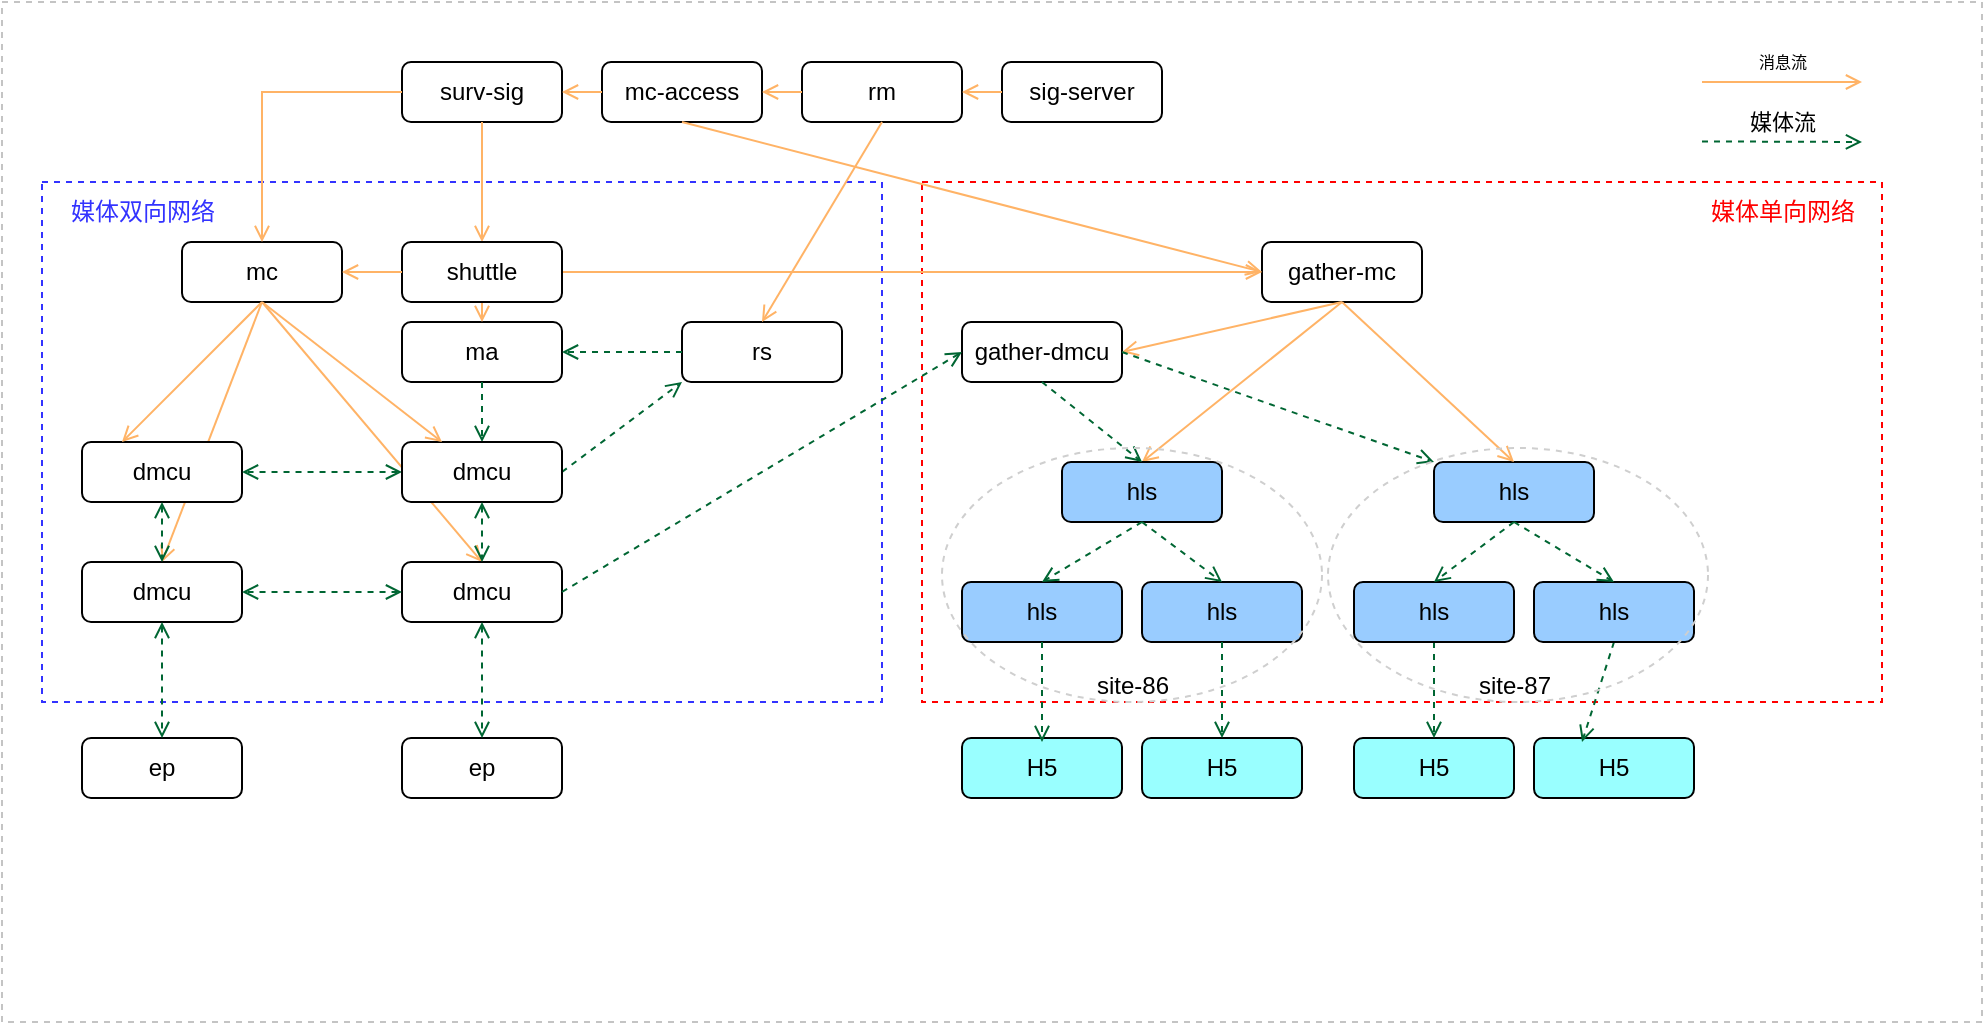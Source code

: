 <mxfile version="20.0.3" type="github" pages="2">
  <diagram id="CH8DpX-lFAURxRskI41Q" name="内网直播">
    <mxGraphModel dx="712" dy="339" grid="1" gridSize="10" guides="1" tooltips="1" connect="1" arrows="1" fold="1" page="1" pageScale="1" pageWidth="827" pageHeight="1169" math="0" shadow="0">
      <root>
        <mxCell id="0" />
        <mxCell id="1" parent="0" />
        <mxCell id="xdmrDdHuAQ9QDbXB6d65-68" value="" style="rounded=0;whiteSpace=wrap;html=1;dashed=1;fontSize=11;strokeColor=#C4C4C4;" parent="1" vertex="1">
          <mxGeometry x="180" y="620" width="990" height="510" as="geometry" />
        </mxCell>
        <mxCell id="Kd89IbtlPx_BLbznbSWo-29" value="" style="rounded=0;whiteSpace=wrap;html=1;dashed=1;shadow=0;strokeWidth=1;perimeterSpacing=0;strokeColor=#FF0000;" parent="1" vertex="1">
          <mxGeometry x="640" y="710" width="480" height="260" as="geometry" />
        </mxCell>
        <mxCell id="Kd89IbtlPx_BLbznbSWo-9" value="" style="rounded=0;whiteSpace=wrap;html=1;dashed=1;shadow=0;strokeWidth=1;perimeterSpacing=0;fontColor=#3333FF;strokeColor=#3333ff;" parent="1" vertex="1">
          <mxGeometry x="200" y="710" width="420" height="260" as="geometry" />
        </mxCell>
        <mxCell id="xdmrDdHuAQ9QDbXB6d65-25" value="" style="endArrow=none;html=1;rounded=0;strokeColor=#FFB366;startArrow=open;startFill=0;endFill=0;entryX=0.5;entryY=1;entryDx=0;entryDy=0;exitX=0.5;exitY=0;exitDx=0;exitDy=0;" parent="1" source="xdmrDdHuAQ9QDbXB6d65-22" target="xdmrDdHuAQ9QDbXB6d65-4" edge="1">
          <mxGeometry width="50" height="50" relative="1" as="geometry">
            <mxPoint x="340" y="770" as="sourcePoint" />
            <mxPoint x="380" y="690" as="targetPoint" />
          </mxGeometry>
        </mxCell>
        <mxCell id="xdmrDdHuAQ9QDbXB6d65-27" value="" style="endArrow=none;html=1;rounded=0;strokeColor=#FFB366;startArrow=open;startFill=0;endFill=0;entryX=0.5;entryY=1;entryDx=0;entryDy=0;exitX=0.5;exitY=0;exitDx=0;exitDy=0;" parent="1" source="xdmrDdHuAQ9QDbXB6d65-23" target="xdmrDdHuAQ9QDbXB6d65-4" edge="1">
          <mxGeometry width="50" height="50" relative="1" as="geometry">
            <mxPoint x="380" y="900" as="sourcePoint" />
            <mxPoint x="320" y="850" as="targetPoint" />
          </mxGeometry>
        </mxCell>
        <mxCell id="1ZzLorKd17TTzzQaAokJ-24" value="" style="endArrow=none;html=1;rounded=0;strokeColor=#FFB366;startArrow=open;startFill=0;endFill=0;entryX=0.5;entryY=1;entryDx=0;entryDy=0;exitX=0.5;exitY=0;exitDx=0;exitDy=0;" parent="1" source="1ZzLorKd17TTzzQaAokJ-2" target="Kd89IbtlPx_BLbznbSWo-30" edge="1">
          <mxGeometry width="50" height="50" relative="1" as="geometry">
            <mxPoint x="750" y="880" as="sourcePoint" />
            <mxPoint x="760" y="800" as="targetPoint" />
          </mxGeometry>
        </mxCell>
        <mxCell id="Kd89IbtlPx_BLbznbSWo-30" value="gather-mc" style="rounded=1;whiteSpace=wrap;html=1;" parent="1" vertex="1">
          <mxGeometry x="810" y="740" width="80" height="30" as="geometry" />
        </mxCell>
        <mxCell id="Kd89IbtlPx_BLbznbSWo-31" value="gather-dmcu" style="rounded=1;whiteSpace=wrap;html=1;" parent="1" vertex="1">
          <mxGeometry x="660" y="780" width="80" height="30" as="geometry" />
        </mxCell>
        <mxCell id="Kd89IbtlPx_BLbznbSWo-67" value="媒体单向网络" style="text;html=1;resizable=0;autosize=1;align=center;verticalAlign=middle;points=[];fillColor=none;strokeColor=none;rounded=0;shadow=0;dashed=1;fontColor=#ff0000;" parent="1" vertex="1">
          <mxGeometry x="1020" y="710" width="100" height="30" as="geometry" />
        </mxCell>
        <mxCell id="Kd89IbtlPx_BLbznbSWo-68" value="媒体流" style="endArrow=open;startArrow=none;html=1;exitX=1;exitY=0.5;exitDx=0;exitDy=0;rounded=0;endFill=0;startFill=0;dashed=1;strokeColor=#006633;" parent="1" edge="1">
          <mxGeometry x="-0.001" y="10" width="50" height="50" relative="1" as="geometry">
            <mxPoint x="1030" y="689.71" as="sourcePoint" />
            <mxPoint x="1110" y="690" as="targetPoint" />
            <mxPoint as="offset" />
          </mxGeometry>
        </mxCell>
        <mxCell id="Kd89IbtlPx_BLbznbSWo-69" value="消息流" style="endArrow=open;html=1;rounded=0;strokeColor=#FFB366;startArrow=none;startFill=0;exitX=1;exitY=0.5;exitDx=0;exitDy=0;endFill=0;fontSize=8;" parent="1" edge="1">
          <mxGeometry y="10" width="50" height="50" relative="1" as="geometry">
            <mxPoint x="1030" y="660" as="sourcePoint" />
            <mxPoint x="1110" y="660" as="targetPoint" />
            <mxPoint as="offset" />
          </mxGeometry>
        </mxCell>
        <mxCell id="1ZzLorKd17TTzzQaAokJ-2" value="hls" style="rounded=1;whiteSpace=wrap;html=1;fillColor=#99CCFF;" parent="1" vertex="1">
          <mxGeometry x="710" y="850" width="80" height="30" as="geometry" />
        </mxCell>
        <mxCell id="1ZzLorKd17TTzzQaAokJ-4" value="hls" style="rounded=1;whiteSpace=wrap;html=1;fillColor=#99CCFF;" parent="1" vertex="1">
          <mxGeometry x="660" y="910" width="80" height="30" as="geometry" />
        </mxCell>
        <mxCell id="1ZzLorKd17TTzzQaAokJ-5" value="hls" style="rounded=1;whiteSpace=wrap;html=1;fillColor=#99CCFF;" parent="1" vertex="1">
          <mxGeometry x="750" y="910" width="80" height="30" as="geometry" />
        </mxCell>
        <mxCell id="1ZzLorKd17TTzzQaAokJ-13" value="" style="endArrow=open;startArrow=none;html=1;entryX=0.5;entryY=0;entryDx=0;entryDy=0;rounded=0;endFill=0;startFill=0;dashed=1;strokeColor=#006633;exitX=0.5;exitY=1;exitDx=0;exitDy=0;" parent="1" source="1ZzLorKd17TTzzQaAokJ-2" target="1ZzLorKd17TTzzQaAokJ-5" edge="1">
          <mxGeometry width="50" height="50" relative="1" as="geometry">
            <mxPoint x="880" y="910" as="sourcePoint" />
            <mxPoint x="900" y="940" as="targetPoint" />
          </mxGeometry>
        </mxCell>
        <mxCell id="1ZzLorKd17TTzzQaAokJ-17" value="H5" style="rounded=1;whiteSpace=wrap;html=1;fillColor=#99FFFF;" parent="1" vertex="1">
          <mxGeometry x="856" y="988" width="80" height="30" as="geometry" />
        </mxCell>
        <mxCell id="1ZzLorKd17TTzzQaAokJ-18" value="H5" style="rounded=1;whiteSpace=wrap;html=1;fillColor=#99FFFF;" parent="1" vertex="1">
          <mxGeometry x="946" y="988" width="80" height="30" as="geometry" />
        </mxCell>
        <mxCell id="1ZzLorKd17TTzzQaAokJ-21" value="" style="endArrow=open;startArrow=none;html=1;rounded=0;endFill=0;startFill=0;dashed=1;strokeColor=#006633;exitX=0.5;exitY=1;exitDx=0;exitDy=0;entryX=0.5;entryY=0;entryDx=0;entryDy=0;" parent="1" source="xdmrDdHuAQ9QDbXB6d65-47" target="1ZzLorKd17TTzzQaAokJ-17" edge="1">
          <mxGeometry width="50" height="50" relative="1" as="geometry">
            <mxPoint x="899.66" y="960" as="sourcePoint" />
            <mxPoint x="899.66" y="984" as="targetPoint" />
          </mxGeometry>
        </mxCell>
        <mxCell id="1ZzLorKd17TTzzQaAokJ-22" value="" style="endArrow=open;startArrow=none;html=1;rounded=0;endFill=0;startFill=0;dashed=1;strokeColor=#006633;exitX=0.5;exitY=1;exitDx=0;exitDy=0;" parent="1" source="xdmrDdHuAQ9QDbXB6d65-48" edge="1">
          <mxGeometry width="50" height="50" relative="1" as="geometry">
            <mxPoint x="999.66" y="960" as="sourcePoint" />
            <mxPoint x="970" y="990" as="targetPoint" />
          </mxGeometry>
        </mxCell>
        <mxCell id="1ZzLorKd17TTzzQaAokJ-23" value="" style="endArrow=none;html=1;rounded=0;strokeColor=#FFB366;startArrow=open;startFill=0;exitX=1;exitY=0.5;exitDx=0;exitDy=0;endFill=0;entryX=0.5;entryY=1;entryDx=0;entryDy=0;" parent="1" source="Kd89IbtlPx_BLbznbSWo-31" target="Kd89IbtlPx_BLbznbSWo-30" edge="1">
          <mxGeometry width="50" height="50" relative="1" as="geometry">
            <mxPoint x="820" y="820" as="sourcePoint" />
            <mxPoint x="670" y="780" as="targetPoint" />
          </mxGeometry>
        </mxCell>
        <mxCell id="OHjsqi2Uj-dsCTkNZmKD-3" value="dmcu" style="rounded=1;whiteSpace=wrap;html=1;" parent="1" vertex="1">
          <mxGeometry x="220" y="840" width="80" height="30" as="geometry" />
        </mxCell>
        <mxCell id="xdmrDdHuAQ9QDbXB6d65-3" value="ma" style="rounded=1;whiteSpace=wrap;html=1;" parent="1" vertex="1">
          <mxGeometry x="380" y="780" width="80" height="30" as="geometry" />
        </mxCell>
        <mxCell id="xdmrDdHuAQ9QDbXB6d65-6" value="sig-server" style="rounded=1;whiteSpace=wrap;html=1;" parent="1" vertex="1">
          <mxGeometry x="680" y="650" width="80" height="30" as="geometry" />
        </mxCell>
        <mxCell id="xdmrDdHuAQ9QDbXB6d65-7" value="rm" style="rounded=1;whiteSpace=wrap;html=1;" parent="1" vertex="1">
          <mxGeometry x="580" y="650" width="80" height="30" as="geometry" />
        </mxCell>
        <mxCell id="xdmrDdHuAQ9QDbXB6d65-8" value="rs" style="rounded=1;whiteSpace=wrap;html=1;" parent="1" vertex="1">
          <mxGeometry x="520" y="780" width="80" height="30" as="geometry" />
        </mxCell>
        <mxCell id="xdmrDdHuAQ9QDbXB6d65-9" value="mc-access" style="rounded=1;whiteSpace=wrap;html=1;" parent="1" vertex="1">
          <mxGeometry x="480" y="650" width="80" height="30" as="geometry" />
        </mxCell>
        <mxCell id="xdmrDdHuAQ9QDbXB6d65-10" value="surv-sig" style="rounded=1;whiteSpace=wrap;html=1;" parent="1" vertex="1">
          <mxGeometry x="380" y="650" width="80" height="30" as="geometry" />
        </mxCell>
        <mxCell id="xdmrDdHuAQ9QDbXB6d65-16" value="" style="endArrow=none;html=1;rounded=0;strokeColor=#FFB366;startArrow=open;startFill=0;endFill=0;entryX=0;entryY=0.5;entryDx=0;entryDy=0;exitX=1;exitY=0.5;exitDx=0;exitDy=0;" parent="1" source="xdmrDdHuAQ9QDbXB6d65-7" target="xdmrDdHuAQ9QDbXB6d65-6" edge="1">
          <mxGeometry width="50" height="50" relative="1" as="geometry">
            <mxPoint x="770" y="820" as="sourcePoint" />
            <mxPoint x="770" y="690" as="targetPoint" />
          </mxGeometry>
        </mxCell>
        <mxCell id="xdmrDdHuAQ9QDbXB6d65-17" value="" style="endArrow=none;html=1;rounded=0;strokeColor=#FFB366;startArrow=open;startFill=0;endFill=0;entryX=0;entryY=0.5;entryDx=0;entryDy=0;exitX=1;exitY=0.5;exitDx=0;exitDy=0;" parent="1" source="xdmrDdHuAQ9QDbXB6d65-9" target="xdmrDdHuAQ9QDbXB6d65-7" edge="1">
          <mxGeometry width="50" height="50" relative="1" as="geometry">
            <mxPoint x="560" y="640" as="sourcePoint" />
            <mxPoint x="580" y="640" as="targetPoint" />
          </mxGeometry>
        </mxCell>
        <mxCell id="xdmrDdHuAQ9QDbXB6d65-18" value="" style="endArrow=none;html=1;rounded=0;strokeColor=#FFB366;startArrow=open;startFill=0;endFill=0;entryX=0;entryY=0.5;entryDx=0;entryDy=0;exitX=1;exitY=0.5;exitDx=0;exitDy=0;" parent="1" source="xdmrDdHuAQ9QDbXB6d65-10" target="xdmrDdHuAQ9QDbXB6d65-9" edge="1">
          <mxGeometry width="50" height="50" relative="1" as="geometry">
            <mxPoint x="680" y="685" as="sourcePoint" />
            <mxPoint x="700" y="685" as="targetPoint" />
          </mxGeometry>
        </mxCell>
        <mxCell id="Kd89IbtlPx_BLbznbSWo-66" value="媒体双向网络" style="text;html=1;resizable=0;autosize=1;align=center;verticalAlign=middle;points=[];fillColor=none;strokeColor=none;rounded=0;shadow=0;dashed=1;fontColor=#3333ff;" parent="1" vertex="1">
          <mxGeometry x="200" y="710" width="100" height="30" as="geometry" />
        </mxCell>
        <mxCell id="xdmrDdHuAQ9QDbXB6d65-21" value="" style="endArrow=open;html=1;rounded=0;strokeColor=#FFB366;startArrow=none;startFill=0;endFill=0;entryX=0;entryY=0.5;entryDx=0;entryDy=0;exitX=1;exitY=0.5;exitDx=0;exitDy=0;" parent="1" source="OHjsqi2Uj-dsCTkNZmKD-4" target="Kd89IbtlPx_BLbznbSWo-30" edge="1">
          <mxGeometry width="50" height="50" relative="1" as="geometry">
            <mxPoint x="580.0" y="820" as="sourcePoint" />
            <mxPoint x="580.0" y="690" as="targetPoint" />
          </mxGeometry>
        </mxCell>
        <mxCell id="xdmrDdHuAQ9QDbXB6d65-22" value="dmcu" style="rounded=1;whiteSpace=wrap;html=1;" parent="1" vertex="1">
          <mxGeometry x="220" y="900" width="80" height="30" as="geometry" />
        </mxCell>
        <mxCell id="xdmrDdHuAQ9QDbXB6d65-23" value="dmcu" style="rounded=1;whiteSpace=wrap;html=1;" parent="1" vertex="1">
          <mxGeometry x="380" y="900" width="80" height="30" as="geometry" />
        </mxCell>
        <mxCell id="xdmrDdHuAQ9QDbXB6d65-4" value="mc" style="rounded=1;whiteSpace=wrap;html=1;" parent="1" vertex="1">
          <mxGeometry x="270" y="740" width="80" height="30" as="geometry" />
        </mxCell>
        <mxCell id="xdmrDdHuAQ9QDbXB6d65-30" value="" style="endArrow=none;html=1;rounded=0;strokeColor=#FFB366;startArrow=open;startFill=0;endFill=0;entryX=0.5;entryY=1;entryDx=0;entryDy=0;exitX=0.5;exitY=0;exitDx=0;exitDy=0;" parent="1" source="OHjsqi2Uj-dsCTkNZmKD-4" target="xdmrDdHuAQ9QDbXB6d65-10" edge="1">
          <mxGeometry width="50" height="50" relative="1" as="geometry">
            <mxPoint x="460.0" y="690" as="sourcePoint" />
            <mxPoint x="480.0" y="690" as="targetPoint" />
          </mxGeometry>
        </mxCell>
        <mxCell id="xdmrDdHuAQ9QDbXB6d65-31" value="" style="endArrow=open;startArrow=none;html=1;exitX=0;exitY=0.5;exitDx=0;exitDy=0;entryX=1;entryY=0.5;entryDx=0;entryDy=0;rounded=0;endFill=0;startFill=0;dashed=1;strokeColor=#006633;" parent="1" source="xdmrDdHuAQ9QDbXB6d65-8" target="xdmrDdHuAQ9QDbXB6d65-3" edge="1">
          <mxGeometry width="50" height="50" relative="1" as="geometry">
            <mxPoint x="570.0" y="885" as="sourcePoint" />
            <mxPoint x="470.0" y="905" as="targetPoint" />
          </mxGeometry>
        </mxCell>
        <mxCell id="xdmrDdHuAQ9QDbXB6d65-32" value="" style="endArrow=open;startArrow=none;html=1;exitX=0.5;exitY=1;exitDx=0;exitDy=0;entryX=0.5;entryY=0;entryDx=0;entryDy=0;rounded=0;endFill=0;startFill=0;dashed=1;strokeColor=#006633;" parent="1" source="xdmrDdHuAQ9QDbXB6d65-3" target="xdmrDdHuAQ9QDbXB6d65-35" edge="1">
          <mxGeometry width="50" height="50" relative="1" as="geometry">
            <mxPoint x="550.0" y="910" as="sourcePoint" />
            <mxPoint x="450.0" y="930" as="targetPoint" />
          </mxGeometry>
        </mxCell>
        <mxCell id="xdmrDdHuAQ9QDbXB6d65-33" value="" style="endArrow=open;startArrow=none;html=1;entryX=0;entryY=1;entryDx=0;entryDy=0;rounded=0;endFill=0;startFill=0;dashed=1;strokeColor=#006633;exitX=1;exitY=0.5;exitDx=0;exitDy=0;" parent="1" source="xdmrDdHuAQ9QDbXB6d65-35" target="xdmrDdHuAQ9QDbXB6d65-8" edge="1">
          <mxGeometry width="50" height="50" relative="1" as="geometry">
            <mxPoint x="550" y="910" as="sourcePoint" />
            <mxPoint x="460.0" y="930" as="targetPoint" />
            <Array as="points" />
          </mxGeometry>
        </mxCell>
        <mxCell id="xdmrDdHuAQ9QDbXB6d65-34" value="" style="endArrow=open;startArrow=open;html=1;exitX=0;exitY=0.5;exitDx=0;exitDy=0;entryX=1;entryY=0.5;entryDx=0;entryDy=0;rounded=0;endFill=0;startFill=0;dashed=1;strokeColor=#006633;" parent="1" source="xdmrDdHuAQ9QDbXB6d65-35" target="OHjsqi2Uj-dsCTkNZmKD-3" edge="1">
          <mxGeometry width="50" height="50" relative="1" as="geometry">
            <mxPoint x="390.0" y="880" as="sourcePoint" />
            <mxPoint x="290.0" y="900" as="targetPoint" />
          </mxGeometry>
        </mxCell>
        <mxCell id="xdmrDdHuAQ9QDbXB6d65-35" value="dmcu" style="rounded=1;whiteSpace=wrap;html=1;" parent="1" vertex="1">
          <mxGeometry x="380" y="840" width="80" height="30" as="geometry" />
        </mxCell>
        <mxCell id="xdmrDdHuAQ9QDbXB6d65-40" value="" style="endArrow=open;startArrow=open;html=1;exitX=0;exitY=0.5;exitDx=0;exitDy=0;entryX=1;entryY=0.5;entryDx=0;entryDy=0;rounded=0;endFill=0;startFill=0;dashed=1;strokeColor=#006633;" parent="1" source="xdmrDdHuAQ9QDbXB6d65-23" target="xdmrDdHuAQ9QDbXB6d65-22" edge="1">
          <mxGeometry width="50" height="50" relative="1" as="geometry">
            <mxPoint x="320.0" y="988" as="sourcePoint" />
            <mxPoint x="220.0" y="1008" as="targetPoint" />
          </mxGeometry>
        </mxCell>
        <mxCell id="xdmrDdHuAQ9QDbXB6d65-41" value="" style="endArrow=open;startArrow=open;html=1;exitX=0.5;exitY=1;exitDx=0;exitDy=0;entryX=0.5;entryY=0;entryDx=0;entryDy=0;rounded=0;endFill=0;startFill=0;dashed=1;strokeColor=#006633;" parent="1" source="OHjsqi2Uj-dsCTkNZmKD-3" target="xdmrDdHuAQ9QDbXB6d65-22" edge="1">
          <mxGeometry width="50" height="50" relative="1" as="geometry">
            <mxPoint x="260.0" y="1000" as="sourcePoint" />
            <mxPoint x="160.0" y="1020" as="targetPoint" />
          </mxGeometry>
        </mxCell>
        <mxCell id="xdmrDdHuAQ9QDbXB6d65-42" value="" style="endArrow=open;startArrow=open;html=1;exitX=0.5;exitY=1;exitDx=0;exitDy=0;entryX=0.5;entryY=0;entryDx=0;entryDy=0;rounded=0;endFill=0;startFill=0;dashed=1;strokeColor=#006633;" parent="1" source="xdmrDdHuAQ9QDbXB6d65-35" target="xdmrDdHuAQ9QDbXB6d65-23" edge="1">
          <mxGeometry width="50" height="50" relative="1" as="geometry">
            <mxPoint x="450.0" y="1018" as="sourcePoint" />
            <mxPoint x="350.0" y="1038" as="targetPoint" />
          </mxGeometry>
        </mxCell>
        <mxCell id="xdmrDdHuAQ9QDbXB6d65-43" value="" style="endArrow=none;html=1;rounded=0;strokeColor=#FFB366;startArrow=open;startFill=0;endFill=0;entryX=0.5;entryY=1;entryDx=0;entryDy=0;exitX=0.25;exitY=0;exitDx=0;exitDy=0;" parent="1" source="xdmrDdHuAQ9QDbXB6d65-35" target="xdmrDdHuAQ9QDbXB6d65-4" edge="1">
          <mxGeometry width="50" height="50" relative="1" as="geometry">
            <mxPoint x="430" y="910" as="sourcePoint" />
            <mxPoint x="320" y="780" as="targetPoint" />
          </mxGeometry>
        </mxCell>
        <mxCell id="xdmrDdHuAQ9QDbXB6d65-44" value="" style="endArrow=none;html=1;rounded=0;strokeColor=#FFB366;startArrow=open;startFill=0;endFill=0;entryX=0.5;entryY=1;entryDx=0;entryDy=0;exitX=0.25;exitY=0;exitDx=0;exitDy=0;" parent="1" source="OHjsqi2Uj-dsCTkNZmKD-3" target="xdmrDdHuAQ9QDbXB6d65-4" edge="1">
          <mxGeometry width="50" height="50" relative="1" as="geometry">
            <mxPoint x="270" y="910" as="sourcePoint" />
            <mxPoint x="320" y="780" as="targetPoint" />
          </mxGeometry>
        </mxCell>
        <mxCell id="xdmrDdHuAQ9QDbXB6d65-45" value="" style="endArrow=open;startArrow=none;html=1;entryX=0;entryY=0.5;entryDx=0;entryDy=0;rounded=0;endFill=0;startFill=0;dashed=1;strokeColor=#006633;exitX=1;exitY=0.5;exitDx=0;exitDy=0;" parent="1" source="xdmrDdHuAQ9QDbXB6d65-23" target="Kd89IbtlPx_BLbznbSWo-31" edge="1">
          <mxGeometry width="50" height="50" relative="1" as="geometry">
            <mxPoint x="470" y="865" as="sourcePoint" />
            <mxPoint x="570.0" y="820" as="targetPoint" />
            <Array as="points" />
          </mxGeometry>
        </mxCell>
        <mxCell id="xdmrDdHuAQ9QDbXB6d65-46" value="hls" style="rounded=1;whiteSpace=wrap;html=1;fillColor=#99CCFF;" parent="1" vertex="1">
          <mxGeometry x="896" y="850" width="80" height="30" as="geometry" />
        </mxCell>
        <mxCell id="xdmrDdHuAQ9QDbXB6d65-47" value="hls" style="rounded=1;whiteSpace=wrap;html=1;fillColor=#99CCFF;" parent="1" vertex="1">
          <mxGeometry x="856" y="910" width="80" height="30" as="geometry" />
        </mxCell>
        <mxCell id="xdmrDdHuAQ9QDbXB6d65-48" value="hls" style="rounded=1;whiteSpace=wrap;html=1;fillColor=#99CCFF;" parent="1" vertex="1">
          <mxGeometry x="946" y="910" width="80" height="30" as="geometry" />
        </mxCell>
        <mxCell id="xdmrDdHuAQ9QDbXB6d65-49" value="" style="endArrow=open;startArrow=none;html=1;exitX=0.5;exitY=1;exitDx=0;exitDy=0;entryX=0.5;entryY=0;entryDx=0;entryDy=0;rounded=0;endFill=0;startFill=0;dashed=1;strokeColor=#006633;" parent="1" source="Kd89IbtlPx_BLbznbSWo-31" target="1ZzLorKd17TTzzQaAokJ-2" edge="1">
          <mxGeometry width="50" height="50" relative="1" as="geometry">
            <mxPoint x="710.0" y="820" as="sourcePoint" />
            <mxPoint x="710.0" y="910" as="targetPoint" />
          </mxGeometry>
        </mxCell>
        <mxCell id="xdmrDdHuAQ9QDbXB6d65-50" value="" style="endArrow=open;startArrow=none;html=1;exitX=1;exitY=0.5;exitDx=0;exitDy=0;entryX=0;entryY=0;entryDx=0;entryDy=0;rounded=0;endFill=0;startFill=0;dashed=1;strokeColor=#006633;" parent="1" source="Kd89IbtlPx_BLbznbSWo-31" target="xdmrDdHuAQ9QDbXB6d65-46" edge="1">
          <mxGeometry width="50" height="50" relative="1" as="geometry">
            <mxPoint x="770.0" y="800" as="sourcePoint" />
            <mxPoint x="830.0" y="830" as="targetPoint" />
          </mxGeometry>
        </mxCell>
        <mxCell id="xdmrDdHuAQ9QDbXB6d65-51" value="" style="endArrow=open;startArrow=none;html=1;entryX=0.5;entryY=0;entryDx=0;entryDy=0;rounded=0;endFill=0;startFill=0;dashed=1;strokeColor=#006633;exitX=0.5;exitY=1;exitDx=0;exitDy=0;" parent="1" source="1ZzLorKd17TTzzQaAokJ-2" target="1ZzLorKd17TTzzQaAokJ-4" edge="1">
          <mxGeometry width="50" height="50" relative="1" as="geometry">
            <mxPoint x="850.0" y="880" as="sourcePoint" />
            <mxPoint x="890.0" y="910" as="targetPoint" />
          </mxGeometry>
        </mxCell>
        <mxCell id="xdmrDdHuAQ9QDbXB6d65-52" value="" style="endArrow=open;startArrow=none;html=1;entryX=0.5;entryY=0;entryDx=0;entryDy=0;rounded=0;endFill=0;startFill=0;dashed=1;strokeColor=#006633;exitX=0.5;exitY=1;exitDx=0;exitDy=0;" parent="1" source="xdmrDdHuAQ9QDbXB6d65-46" target="xdmrDdHuAQ9QDbXB6d65-47" edge="1">
          <mxGeometry width="50" height="50" relative="1" as="geometry">
            <mxPoint x="920.0" y="860" as="sourcePoint" />
            <mxPoint x="960.0" y="890" as="targetPoint" />
          </mxGeometry>
        </mxCell>
        <mxCell id="xdmrDdHuAQ9QDbXB6d65-53" value="" style="endArrow=open;startArrow=none;html=1;entryX=0.5;entryY=0;entryDx=0;entryDy=0;rounded=0;endFill=0;startFill=0;dashed=1;strokeColor=#006633;exitX=0.5;exitY=1;exitDx=0;exitDy=0;" parent="1" source="xdmrDdHuAQ9QDbXB6d65-46" target="xdmrDdHuAQ9QDbXB6d65-48" edge="1">
          <mxGeometry width="50" height="50" relative="1" as="geometry">
            <mxPoint x="990.0" y="870" as="sourcePoint" />
            <mxPoint x="1030.0" y="900" as="targetPoint" />
          </mxGeometry>
        </mxCell>
        <mxCell id="xdmrDdHuAQ9QDbXB6d65-54" value="" style="endArrow=none;html=1;rounded=0;strokeColor=#FFB366;startArrow=open;startFill=0;endFill=0;entryX=0.5;entryY=1;entryDx=0;entryDy=0;exitX=0.5;exitY=0;exitDx=0;exitDy=0;" parent="1" source="xdmrDdHuAQ9QDbXB6d65-46" target="Kd89IbtlPx_BLbznbSWo-30" edge="1">
          <mxGeometry width="50" height="50" relative="1" as="geometry">
            <mxPoint x="850.0" y="850" as="sourcePoint" />
            <mxPoint x="860.0" y="780" as="targetPoint" />
          </mxGeometry>
        </mxCell>
        <mxCell id="xdmrDdHuAQ9QDbXB6d65-57" value="ep" style="rounded=1;whiteSpace=wrap;html=1;" parent="1" vertex="1">
          <mxGeometry x="220" y="988" width="80" height="30" as="geometry" />
        </mxCell>
        <mxCell id="xdmrDdHuAQ9QDbXB6d65-58" value="" style="endArrow=open;startArrow=open;html=1;exitX=0.5;exitY=1;exitDx=0;exitDy=0;entryX=0.5;entryY=0;entryDx=0;entryDy=0;rounded=0;endFill=0;startFill=0;dashed=1;strokeColor=#006633;" parent="1" source="xdmrDdHuAQ9QDbXB6d65-22" target="xdmrDdHuAQ9QDbXB6d65-57" edge="1">
          <mxGeometry width="50" height="50" relative="1" as="geometry">
            <mxPoint x="380" y="1002.62" as="sourcePoint" />
            <mxPoint x="300" y="1002.62" as="targetPoint" />
          </mxGeometry>
        </mxCell>
        <mxCell id="xdmrDdHuAQ9QDbXB6d65-59" value="" style="endArrow=none;html=1;rounded=0;strokeColor=#FFB366;startArrow=open;startFill=0;endFill=0;entryX=0.5;entryY=1;entryDx=0;entryDy=0;exitX=0.5;exitY=0;exitDx=0;exitDy=0;" parent="1" source="xdmrDdHuAQ9QDbXB6d65-3" target="OHjsqi2Uj-dsCTkNZmKD-4" edge="1">
          <mxGeometry width="50" height="50" relative="1" as="geometry">
            <mxPoint x="440" y="700" as="sourcePoint" />
            <mxPoint x="470.0" y="700" as="targetPoint" />
          </mxGeometry>
        </mxCell>
        <mxCell id="xdmrDdHuAQ9QDbXB6d65-60" value="" style="endArrow=none;html=1;rounded=0;strokeColor=#FFB366;startArrow=open;startFill=0;endFill=0;entryX=0.5;entryY=1;entryDx=0;entryDy=0;exitX=0.5;exitY=0;exitDx=0;exitDy=0;" parent="1" source="xdmrDdHuAQ9QDbXB6d65-8" target="xdmrDdHuAQ9QDbXB6d65-7" edge="1">
          <mxGeometry width="50" height="50" relative="1" as="geometry">
            <mxPoint x="710.0" y="690" as="sourcePoint" />
            <mxPoint x="730.0" y="690" as="targetPoint" />
          </mxGeometry>
        </mxCell>
        <mxCell id="xdmrDdHuAQ9QDbXB6d65-61" value="" style="endArrow=none;html=1;rounded=0;strokeColor=#FFB366;startArrow=open;startFill=0;endFill=0;entryX=0;entryY=0.5;entryDx=0;entryDy=0;exitX=0.5;exitY=0;exitDx=0;exitDy=0;" parent="1" source="xdmrDdHuAQ9QDbXB6d65-4" target="xdmrDdHuAQ9QDbXB6d65-10" edge="1">
          <mxGeometry width="50" height="50" relative="1" as="geometry">
            <mxPoint x="610.0" y="690" as="sourcePoint" />
            <mxPoint x="630.0" y="690" as="targetPoint" />
            <Array as="points">
              <mxPoint x="310" y="665" />
            </Array>
          </mxGeometry>
        </mxCell>
        <mxCell id="OHjsqi2Uj-dsCTkNZmKD-4" value="shuttle" style="rounded=1;whiteSpace=wrap;html=1;" parent="1" vertex="1">
          <mxGeometry x="380" y="740" width="80" height="30" as="geometry" />
        </mxCell>
        <mxCell id="xdmrDdHuAQ9QDbXB6d65-63" value="" style="endArrow=none;html=1;rounded=0;strokeColor=#FFB366;startArrow=open;startFill=0;endFill=0;entryX=0;entryY=0.5;entryDx=0;entryDy=0;exitX=1;exitY=0.5;exitDx=0;exitDy=0;" parent="1" source="xdmrDdHuAQ9QDbXB6d65-4" target="OHjsqi2Uj-dsCTkNZmKD-4" edge="1">
          <mxGeometry width="50" height="50" relative="1" as="geometry">
            <mxPoint x="350" y="755" as="sourcePoint" />
            <mxPoint x="810.0" y="755" as="targetPoint" />
          </mxGeometry>
        </mxCell>
        <mxCell id="xdmrDdHuAQ9QDbXB6d65-64" value="" style="endArrow=none;html=1;rounded=0;strokeColor=#FFB366;startArrow=open;startFill=0;endFill=0;entryX=0.5;entryY=1;entryDx=0;entryDy=0;exitX=0;exitY=0.5;exitDx=0;exitDy=0;" parent="1" source="Kd89IbtlPx_BLbznbSWo-30" target="xdmrDdHuAQ9QDbXB6d65-9" edge="1">
          <mxGeometry width="50" height="50" relative="1" as="geometry">
            <mxPoint x="610.0" y="790" as="sourcePoint" />
            <mxPoint x="630.0" y="690" as="targetPoint" />
          </mxGeometry>
        </mxCell>
        <mxCell id="xdmrDdHuAQ9QDbXB6d65-66" value="ep" style="rounded=1;whiteSpace=wrap;html=1;" parent="1" vertex="1">
          <mxGeometry x="380" y="988" width="80" height="30" as="geometry" />
        </mxCell>
        <mxCell id="xdmrDdHuAQ9QDbXB6d65-67" value="" style="endArrow=open;startArrow=open;html=1;exitX=0.5;exitY=1;exitDx=0;exitDy=0;entryX=0.5;entryY=0;entryDx=0;entryDy=0;rounded=0;endFill=0;startFill=0;dashed=1;strokeColor=#006633;" parent="1" source="xdmrDdHuAQ9QDbXB6d65-23" target="xdmrDdHuAQ9QDbXB6d65-66" edge="1">
          <mxGeometry width="50" height="50" relative="1" as="geometry">
            <mxPoint x="360" y="940" as="sourcePoint" />
            <mxPoint x="360" y="998" as="targetPoint" />
          </mxGeometry>
        </mxCell>
        <mxCell id="3sSD05mplpoPzoIQ_q1C-1" value="H5" style="rounded=1;whiteSpace=wrap;html=1;fillColor=#99FFFF;" vertex="1" parent="1">
          <mxGeometry x="660" y="988" width="80" height="30" as="geometry" />
        </mxCell>
        <mxCell id="3sSD05mplpoPzoIQ_q1C-2" value="H5" style="rounded=1;whiteSpace=wrap;html=1;fillColor=#99FFFF;" vertex="1" parent="1">
          <mxGeometry x="750" y="988" width="80" height="30" as="geometry" />
        </mxCell>
        <mxCell id="3sSD05mplpoPzoIQ_q1C-3" value="" style="endArrow=open;startArrow=none;html=1;rounded=0;endFill=0;startFill=0;dashed=1;strokeColor=#006633;exitX=0.5;exitY=1;exitDx=0;exitDy=0;" edge="1" parent="1" source="1ZzLorKd17TTzzQaAokJ-4">
          <mxGeometry width="50" height="50" relative="1" as="geometry">
            <mxPoint x="699.72" y="950.0" as="sourcePoint" />
            <mxPoint x="700" y="990" as="targetPoint" />
          </mxGeometry>
        </mxCell>
        <mxCell id="3sSD05mplpoPzoIQ_q1C-4" value="" style="endArrow=open;startArrow=none;html=1;rounded=0;endFill=0;startFill=0;dashed=1;strokeColor=#006633;exitX=0.5;exitY=1;exitDx=0;exitDy=0;entryX=0.5;entryY=0;entryDx=0;entryDy=0;" edge="1" parent="1" source="1ZzLorKd17TTzzQaAokJ-5" target="3sSD05mplpoPzoIQ_q1C-2">
          <mxGeometry width="50" height="50" relative="1" as="geometry">
            <mxPoint x="780" y="950.0" as="sourcePoint" />
            <mxPoint x="780" y="1000.0" as="targetPoint" />
          </mxGeometry>
        </mxCell>
        <mxCell id="3sSD05mplpoPzoIQ_q1C-5" value="" style="ellipse;whiteSpace=wrap;html=1;fillColor=none;strokeColor=#CFCFCF;dashed=1;" vertex="1" parent="1">
          <mxGeometry x="650" y="843" width="190" height="127" as="geometry" />
        </mxCell>
        <mxCell id="3sSD05mplpoPzoIQ_q1C-6" value="" style="ellipse;whiteSpace=wrap;html=1;fillColor=none;strokeColor=#CFCFCF;dashed=1;" vertex="1" parent="1">
          <mxGeometry x="843" y="843" width="190" height="127" as="geometry" />
        </mxCell>
        <mxCell id="3sSD05mplpoPzoIQ_q1C-7" value="site-86" style="text;html=1;resizable=0;autosize=1;align=center;verticalAlign=middle;points=[];fillColor=none;strokeColor=none;rounded=0;dashed=1;" vertex="1" parent="1">
          <mxGeometry x="715" y="947" width="60" height="30" as="geometry" />
        </mxCell>
        <mxCell id="3sSD05mplpoPzoIQ_q1C-8" value="site-87" style="text;html=1;resizable=0;autosize=1;align=center;verticalAlign=middle;points=[];fillColor=none;strokeColor=none;rounded=0;dashed=1;" vertex="1" parent="1">
          <mxGeometry x="906" y="947" width="60" height="30" as="geometry" />
        </mxCell>
      </root>
    </mxGraphModel>
  </diagram>
  <diagram name="APP看直播" id="rqcO_Jlps_tnAWYchCjJ">
    <mxGraphModel dx="1149" dy="554" grid="1" gridSize="10" guides="1" tooltips="1" connect="1" arrows="1" fold="1" page="1" pageScale="1" pageWidth="827" pageHeight="1169" math="0" shadow="0">
      <root>
        <mxCell id="nhf8TZX_nYY5xEwUysma-0" />
        <mxCell id="nhf8TZX_nYY5xEwUysma-1" parent="nhf8TZX_nYY5xEwUysma-0" />
        <mxCell id="nhf8TZX_nYY5xEwUysma-2" value="" style="rounded=0;whiteSpace=wrap;html=1;dashed=1;fontSize=11;strokeColor=#C4C4C4;" vertex="1" parent="nhf8TZX_nYY5xEwUysma-1">
          <mxGeometry x="180" y="620" width="990" height="510" as="geometry" />
        </mxCell>
        <mxCell id="nhf8TZX_nYY5xEwUysma-3" value="" style="rounded=0;whiteSpace=wrap;html=1;dashed=1;shadow=0;strokeWidth=1;perimeterSpacing=0;strokeColor=#FF0000;" vertex="1" parent="nhf8TZX_nYY5xEwUysma-1">
          <mxGeometry x="640" y="710" width="480" height="260" as="geometry" />
        </mxCell>
        <mxCell id="nhf8TZX_nYY5xEwUysma-4" value="" style="endArrow=open;startArrow=none;html=1;rounded=0;endFill=0;startFill=0;dashed=1;strokeColor=#006633;entryX=0.5;entryY=0;entryDx=0;entryDy=0;" edge="1" parent="nhf8TZX_nYY5xEwUysma-1" target="nhf8TZX_nYY5xEwUysma-21">
          <mxGeometry width="50" height="50" relative="1" as="geometry">
            <mxPoint x="700" y="810" as="sourcePoint" />
            <mxPoint x="844.89" y="998" as="targetPoint" />
          </mxGeometry>
        </mxCell>
        <mxCell id="nhf8TZX_nYY5xEwUysma-5" value="" style="rounded=0;whiteSpace=wrap;html=1;dashed=1;shadow=0;strokeWidth=1;perimeterSpacing=0;fontColor=#3333FF;strokeColor=#3333ff;" vertex="1" parent="nhf8TZX_nYY5xEwUysma-1">
          <mxGeometry x="200" y="710" width="420" height="260" as="geometry" />
        </mxCell>
        <mxCell id="nhf8TZX_nYY5xEwUysma-6" value="" style="endArrow=none;html=1;rounded=0;strokeColor=#FFB366;startArrow=open;startFill=0;endFill=0;entryX=0.5;entryY=1;entryDx=0;entryDy=0;exitX=0.5;exitY=0;exitDx=0;exitDy=0;" edge="1" parent="nhf8TZX_nYY5xEwUysma-1" source="nhf8TZX_nYY5xEwUysma-39" target="nhf8TZX_nYY5xEwUysma-41">
          <mxGeometry width="50" height="50" relative="1" as="geometry">
            <mxPoint x="340" y="770" as="sourcePoint" />
            <mxPoint x="380" y="690" as="targetPoint" />
          </mxGeometry>
        </mxCell>
        <mxCell id="nhf8TZX_nYY5xEwUysma-7" value="" style="endArrow=none;html=1;rounded=0;strokeColor=#FFB366;startArrow=open;startFill=0;endFill=0;entryX=0.5;entryY=1;entryDx=0;entryDy=0;exitX=0.5;exitY=0;exitDx=0;exitDy=0;" edge="1" parent="nhf8TZX_nYY5xEwUysma-1" source="nhf8TZX_nYY5xEwUysma-40" target="nhf8TZX_nYY5xEwUysma-41">
          <mxGeometry width="50" height="50" relative="1" as="geometry">
            <mxPoint x="380" y="900" as="sourcePoint" />
            <mxPoint x="320" y="850" as="targetPoint" />
          </mxGeometry>
        </mxCell>
        <mxCell id="nhf8TZX_nYY5xEwUysma-8" value="" style="endArrow=none;html=1;rounded=0;strokeColor=#FFB366;startArrow=open;startFill=0;endFill=0;entryX=0.5;entryY=1;entryDx=0;entryDy=0;exitX=0.5;exitY=0;exitDx=0;exitDy=0;" edge="1" parent="nhf8TZX_nYY5xEwUysma-1" source="nhf8TZX_nYY5xEwUysma-15" target="nhf8TZX_nYY5xEwUysma-9">
          <mxGeometry width="50" height="50" relative="1" as="geometry">
            <mxPoint x="750" y="880" as="sourcePoint" />
            <mxPoint x="760" y="800" as="targetPoint" />
          </mxGeometry>
        </mxCell>
        <mxCell id="nhf8TZX_nYY5xEwUysma-9" value="gather-mc" style="rounded=1;whiteSpace=wrap;html=1;" vertex="1" parent="nhf8TZX_nYY5xEwUysma-1">
          <mxGeometry x="810" y="740" width="80" height="30" as="geometry" />
        </mxCell>
        <mxCell id="nhf8TZX_nYY5xEwUysma-10" value="gather-dmcu" style="rounded=1;whiteSpace=wrap;html=1;" vertex="1" parent="nhf8TZX_nYY5xEwUysma-1">
          <mxGeometry x="660" y="780" width="80" height="30" as="geometry" />
        </mxCell>
        <mxCell id="nhf8TZX_nYY5xEwUysma-11" value="媒体单向网络" style="text;html=1;resizable=0;autosize=1;align=center;verticalAlign=middle;points=[];fillColor=none;strokeColor=none;rounded=0;shadow=0;dashed=1;fontColor=#ff0000;" vertex="1" parent="nhf8TZX_nYY5xEwUysma-1">
          <mxGeometry x="1020" y="710" width="100" height="30" as="geometry" />
        </mxCell>
        <mxCell id="nhf8TZX_nYY5xEwUysma-12" value="媒体流" style="endArrow=open;startArrow=none;html=1;exitX=1;exitY=0.5;exitDx=0;exitDy=0;rounded=0;endFill=0;startFill=0;dashed=1;strokeColor=#006633;" edge="1" parent="nhf8TZX_nYY5xEwUysma-1">
          <mxGeometry x="-0.001" y="10" width="50" height="50" relative="1" as="geometry">
            <mxPoint x="1030" y="689.71" as="sourcePoint" />
            <mxPoint x="1110" y="690" as="targetPoint" />
            <mxPoint as="offset" />
          </mxGeometry>
        </mxCell>
        <mxCell id="nhf8TZX_nYY5xEwUysma-13" value="消息流" style="endArrow=open;html=1;rounded=0;strokeColor=#FFB366;startArrow=none;startFill=0;exitX=1;exitY=0.5;exitDx=0;exitDy=0;endFill=0;fontSize=8;" edge="1" parent="nhf8TZX_nYY5xEwUysma-1">
          <mxGeometry y="10" width="50" height="50" relative="1" as="geometry">
            <mxPoint x="1030" y="660" as="sourcePoint" />
            <mxPoint x="1110" y="660" as="targetPoint" />
            <mxPoint as="offset" />
          </mxGeometry>
        </mxCell>
        <mxCell id="nhf8TZX_nYY5xEwUysma-14" value="webrtc-mgw" style="rounded=1;whiteSpace=wrap;html=1;" vertex="1" parent="nhf8TZX_nYY5xEwUysma-1">
          <mxGeometry x="660" y="900" width="80" height="30" as="geometry" />
        </mxCell>
        <mxCell id="nhf8TZX_nYY5xEwUysma-15" value="hls" style="rounded=1;whiteSpace=wrap;html=1;" vertex="1" parent="nhf8TZX_nYY5xEwUysma-1">
          <mxGeometry x="800" y="840" width="80" height="30" as="geometry" />
        </mxCell>
        <mxCell id="nhf8TZX_nYY5xEwUysma-16" value="hls" style="rounded=1;whiteSpace=wrap;html=1;" vertex="1" parent="nhf8TZX_nYY5xEwUysma-1">
          <mxGeometry x="750" y="900" width="80" height="30" as="geometry" />
        </mxCell>
        <mxCell id="nhf8TZX_nYY5xEwUysma-17" value="dmcu" style="rounded=1;whiteSpace=wrap;html=1;fillColor=#99CCFF;" vertex="1" parent="nhf8TZX_nYY5xEwUysma-1">
          <mxGeometry x="840" y="900" width="80" height="30" as="geometry" />
        </mxCell>
        <mxCell id="nhf8TZX_nYY5xEwUysma-18" value="" style="endArrow=open;startArrow=none;html=1;exitX=0.5;exitY=1;exitDx=0;exitDy=0;entryX=0.5;entryY=0;entryDx=0;entryDy=0;rounded=0;endFill=0;startFill=0;dashed=1;strokeColor=#006633;" edge="1" parent="nhf8TZX_nYY5xEwUysma-1" source="nhf8TZX_nYY5xEwUysma-10" target="nhf8TZX_nYY5xEwUysma-14">
          <mxGeometry width="50" height="50" relative="1" as="geometry">
            <mxPoint x="610" y="855" as="sourcePoint" />
            <mxPoint x="820" y="855" as="targetPoint" />
          </mxGeometry>
        </mxCell>
        <mxCell id="nhf8TZX_nYY5xEwUysma-19" value="" style="endArrow=open;startArrow=none;html=1;entryX=0.5;entryY=0;entryDx=0;entryDy=0;rounded=0;endFill=0;startFill=0;dashed=1;strokeColor=#006633;exitX=0.5;exitY=1;exitDx=0;exitDy=0;" edge="1" parent="nhf8TZX_nYY5xEwUysma-1" source="nhf8TZX_nYY5xEwUysma-15" target="nhf8TZX_nYY5xEwUysma-17">
          <mxGeometry width="50" height="50" relative="1" as="geometry">
            <mxPoint x="880" y="910" as="sourcePoint" />
            <mxPoint x="900" y="940" as="targetPoint" />
          </mxGeometry>
        </mxCell>
        <mxCell id="nhf8TZX_nYY5xEwUysma-20" value="webrtc-client" style="rounded=1;whiteSpace=wrap;html=1;" vertex="1" parent="nhf8TZX_nYY5xEwUysma-1">
          <mxGeometry x="660" y="988" width="80" height="30" as="geometry" />
        </mxCell>
        <mxCell id="nhf8TZX_nYY5xEwUysma-21" value="NP4000" style="rounded=1;whiteSpace=wrap;html=1;" vertex="1" parent="nhf8TZX_nYY5xEwUysma-1">
          <mxGeometry x="750" y="988" width="80" height="30" as="geometry" />
        </mxCell>
        <mxCell id="nhf8TZX_nYY5xEwUysma-22" value="H5" style="rounded=1;whiteSpace=wrap;html=1;" vertex="1" parent="nhf8TZX_nYY5xEwUysma-1">
          <mxGeometry x="840" y="988" width="80" height="30" as="geometry" />
        </mxCell>
        <mxCell id="nhf8TZX_nYY5xEwUysma-23" value="app" style="rounded=1;whiteSpace=wrap;html=1;fillColor=#CCCCFF;" vertex="1" parent="nhf8TZX_nYY5xEwUysma-1">
          <mxGeometry x="1020" y="988" width="80" height="30" as="geometry" />
        </mxCell>
        <mxCell id="nhf8TZX_nYY5xEwUysma-24" value="" style="endArrow=open;startArrow=none;html=1;rounded=0;endFill=0;startFill=0;dashed=1;strokeColor=#006633;exitX=0.5;exitY=1;exitDx=0;exitDy=0;entryX=0.5;entryY=0;entryDx=0;entryDy=0;" edge="1" parent="nhf8TZX_nYY5xEwUysma-1" source="nhf8TZX_nYY5xEwUysma-16" target="nhf8TZX_nYY5xEwUysma-22">
          <mxGeometry width="50" height="50" relative="1" as="geometry">
            <mxPoint x="899.66" y="960" as="sourcePoint" />
            <mxPoint x="899.66" y="984" as="targetPoint" />
          </mxGeometry>
        </mxCell>
        <mxCell id="nhf8TZX_nYY5xEwUysma-25" value="" style="endArrow=open;startArrow=none;html=1;rounded=0;endFill=0;startFill=0;dashed=1;strokeColor=#006633;entryX=0.5;entryY=0;entryDx=0;entryDy=0;exitX=0.5;exitY=1;exitDx=0;exitDy=0;" edge="1" parent="nhf8TZX_nYY5xEwUysma-1" source="nhf8TZX_nYY5xEwUysma-56" target="nhf8TZX_nYY5xEwUysma-23">
          <mxGeometry width="50" height="50" relative="1" as="geometry">
            <mxPoint x="999.66" y="960" as="sourcePoint" />
            <mxPoint x="999.66" y="984" as="targetPoint" />
          </mxGeometry>
        </mxCell>
        <mxCell id="nhf8TZX_nYY5xEwUysma-26" value="" style="endArrow=none;html=1;rounded=0;strokeColor=#FFB366;startArrow=open;startFill=0;exitX=1;exitY=0.5;exitDx=0;exitDy=0;endFill=0;entryX=0.5;entryY=1;entryDx=0;entryDy=0;" edge="1" parent="nhf8TZX_nYY5xEwUysma-1" source="nhf8TZX_nYY5xEwUysma-10" target="nhf8TZX_nYY5xEwUysma-9">
          <mxGeometry width="50" height="50" relative="1" as="geometry">
            <mxPoint x="820" y="820" as="sourcePoint" />
            <mxPoint x="670" y="780" as="targetPoint" />
          </mxGeometry>
        </mxCell>
        <mxCell id="nhf8TZX_nYY5xEwUysma-27" value="dmcu" style="rounded=1;whiteSpace=wrap;html=1;" vertex="1" parent="nhf8TZX_nYY5xEwUysma-1">
          <mxGeometry x="220" y="840" width="80" height="30" as="geometry" />
        </mxCell>
        <mxCell id="nhf8TZX_nYY5xEwUysma-28" value="ma" style="rounded=1;whiteSpace=wrap;html=1;" vertex="1" parent="nhf8TZX_nYY5xEwUysma-1">
          <mxGeometry x="380" y="780" width="80" height="30" as="geometry" />
        </mxCell>
        <mxCell id="nhf8TZX_nYY5xEwUysma-29" value="sig-server" style="rounded=1;whiteSpace=wrap;html=1;" vertex="1" parent="nhf8TZX_nYY5xEwUysma-1">
          <mxGeometry x="680" y="650" width="80" height="30" as="geometry" />
        </mxCell>
        <mxCell id="nhf8TZX_nYY5xEwUysma-30" value="rm" style="rounded=1;whiteSpace=wrap;html=1;" vertex="1" parent="nhf8TZX_nYY5xEwUysma-1">
          <mxGeometry x="580" y="650" width="80" height="30" as="geometry" />
        </mxCell>
        <mxCell id="nhf8TZX_nYY5xEwUysma-31" value="rs" style="rounded=1;whiteSpace=wrap;html=1;" vertex="1" parent="nhf8TZX_nYY5xEwUysma-1">
          <mxGeometry x="520" y="780" width="80" height="30" as="geometry" />
        </mxCell>
        <mxCell id="nhf8TZX_nYY5xEwUysma-32" value="mc-access" style="rounded=1;whiteSpace=wrap;html=1;" vertex="1" parent="nhf8TZX_nYY5xEwUysma-1">
          <mxGeometry x="480" y="650" width="80" height="30" as="geometry" />
        </mxCell>
        <mxCell id="nhf8TZX_nYY5xEwUysma-33" value="surv-sig" style="rounded=1;whiteSpace=wrap;html=1;" vertex="1" parent="nhf8TZX_nYY5xEwUysma-1">
          <mxGeometry x="380" y="650" width="80" height="30" as="geometry" />
        </mxCell>
        <mxCell id="nhf8TZX_nYY5xEwUysma-34" value="" style="endArrow=none;html=1;rounded=0;strokeColor=#FFB366;startArrow=open;startFill=0;endFill=0;entryX=0;entryY=0.5;entryDx=0;entryDy=0;exitX=1;exitY=0.5;exitDx=0;exitDy=0;" edge="1" parent="nhf8TZX_nYY5xEwUysma-1" source="nhf8TZX_nYY5xEwUysma-30" target="nhf8TZX_nYY5xEwUysma-29">
          <mxGeometry width="50" height="50" relative="1" as="geometry">
            <mxPoint x="770" y="820" as="sourcePoint" />
            <mxPoint x="770" y="690" as="targetPoint" />
          </mxGeometry>
        </mxCell>
        <mxCell id="nhf8TZX_nYY5xEwUysma-35" value="" style="endArrow=none;html=1;rounded=0;strokeColor=#FFB366;startArrow=open;startFill=0;endFill=0;entryX=0;entryY=0.5;entryDx=0;entryDy=0;exitX=1;exitY=0.5;exitDx=0;exitDy=0;" edge="1" parent="nhf8TZX_nYY5xEwUysma-1" source="nhf8TZX_nYY5xEwUysma-32" target="nhf8TZX_nYY5xEwUysma-30">
          <mxGeometry width="50" height="50" relative="1" as="geometry">
            <mxPoint x="560" y="640" as="sourcePoint" />
            <mxPoint x="580" y="640" as="targetPoint" />
          </mxGeometry>
        </mxCell>
        <mxCell id="nhf8TZX_nYY5xEwUysma-36" value="" style="endArrow=none;html=1;rounded=0;strokeColor=#FFB366;startArrow=open;startFill=0;endFill=0;entryX=0;entryY=0.5;entryDx=0;entryDy=0;exitX=1;exitY=0.5;exitDx=0;exitDy=0;" edge="1" parent="nhf8TZX_nYY5xEwUysma-1" source="nhf8TZX_nYY5xEwUysma-33" target="nhf8TZX_nYY5xEwUysma-32">
          <mxGeometry width="50" height="50" relative="1" as="geometry">
            <mxPoint x="680" y="685" as="sourcePoint" />
            <mxPoint x="700" y="685" as="targetPoint" />
          </mxGeometry>
        </mxCell>
        <mxCell id="nhf8TZX_nYY5xEwUysma-37" value="媒体双向网络" style="text;html=1;resizable=0;autosize=1;align=center;verticalAlign=middle;points=[];fillColor=none;strokeColor=none;rounded=0;shadow=0;dashed=1;fontColor=#3333ff;" vertex="1" parent="nhf8TZX_nYY5xEwUysma-1">
          <mxGeometry x="200" y="710" width="100" height="30" as="geometry" />
        </mxCell>
        <mxCell id="nhf8TZX_nYY5xEwUysma-38" value="" style="endArrow=open;html=1;rounded=0;strokeColor=#FFB366;startArrow=none;startFill=0;endFill=0;entryX=0;entryY=0.5;entryDx=0;entryDy=0;exitX=1;exitY=0.5;exitDx=0;exitDy=0;" edge="1" parent="nhf8TZX_nYY5xEwUysma-1" source="nhf8TZX_nYY5xEwUysma-69" target="nhf8TZX_nYY5xEwUysma-9">
          <mxGeometry width="50" height="50" relative="1" as="geometry">
            <mxPoint x="580.0" y="820" as="sourcePoint" />
            <mxPoint x="580.0" y="690" as="targetPoint" />
          </mxGeometry>
        </mxCell>
        <mxCell id="nhf8TZX_nYY5xEwUysma-39" value="dmcu" style="rounded=1;whiteSpace=wrap;html=1;" vertex="1" parent="nhf8TZX_nYY5xEwUysma-1">
          <mxGeometry x="220" y="900" width="80" height="30" as="geometry" />
        </mxCell>
        <mxCell id="nhf8TZX_nYY5xEwUysma-40" value="dmcu" style="rounded=1;whiteSpace=wrap;html=1;" vertex="1" parent="nhf8TZX_nYY5xEwUysma-1">
          <mxGeometry x="380" y="900" width="80" height="30" as="geometry" />
        </mxCell>
        <mxCell id="nhf8TZX_nYY5xEwUysma-41" value="mc" style="rounded=1;whiteSpace=wrap;html=1;" vertex="1" parent="nhf8TZX_nYY5xEwUysma-1">
          <mxGeometry x="270" y="740" width="80" height="30" as="geometry" />
        </mxCell>
        <mxCell id="nhf8TZX_nYY5xEwUysma-42" value="" style="endArrow=none;html=1;rounded=0;strokeColor=#FFB366;startArrow=open;startFill=0;endFill=0;entryX=0.5;entryY=1;entryDx=0;entryDy=0;exitX=0.5;exitY=0;exitDx=0;exitDy=0;" edge="1" parent="nhf8TZX_nYY5xEwUysma-1" source="nhf8TZX_nYY5xEwUysma-69" target="nhf8TZX_nYY5xEwUysma-33">
          <mxGeometry width="50" height="50" relative="1" as="geometry">
            <mxPoint x="460.0" y="690" as="sourcePoint" />
            <mxPoint x="480.0" y="690" as="targetPoint" />
          </mxGeometry>
        </mxCell>
        <mxCell id="nhf8TZX_nYY5xEwUysma-43" value="" style="endArrow=open;startArrow=none;html=1;exitX=0;exitY=0.5;exitDx=0;exitDy=0;entryX=1;entryY=0.5;entryDx=0;entryDy=0;rounded=0;endFill=0;startFill=0;dashed=1;strokeColor=#006633;" edge="1" parent="nhf8TZX_nYY5xEwUysma-1" source="nhf8TZX_nYY5xEwUysma-31" target="nhf8TZX_nYY5xEwUysma-28">
          <mxGeometry width="50" height="50" relative="1" as="geometry">
            <mxPoint x="570.0" y="885" as="sourcePoint" />
            <mxPoint x="470.0" y="905" as="targetPoint" />
          </mxGeometry>
        </mxCell>
        <mxCell id="nhf8TZX_nYY5xEwUysma-44" value="" style="endArrow=open;startArrow=none;html=1;exitX=0.5;exitY=1;exitDx=0;exitDy=0;entryX=0.5;entryY=0;entryDx=0;entryDy=0;rounded=0;endFill=0;startFill=0;dashed=1;strokeColor=#006633;" edge="1" parent="nhf8TZX_nYY5xEwUysma-1" source="nhf8TZX_nYY5xEwUysma-28" target="nhf8TZX_nYY5xEwUysma-47">
          <mxGeometry width="50" height="50" relative="1" as="geometry">
            <mxPoint x="550.0" y="910" as="sourcePoint" />
            <mxPoint x="450.0" y="930" as="targetPoint" />
          </mxGeometry>
        </mxCell>
        <mxCell id="nhf8TZX_nYY5xEwUysma-45" value="" style="endArrow=open;startArrow=none;html=1;entryX=0;entryY=1;entryDx=0;entryDy=0;rounded=0;endFill=0;startFill=0;dashed=1;strokeColor=#006633;exitX=1;exitY=0.5;exitDx=0;exitDy=0;" edge="1" parent="nhf8TZX_nYY5xEwUysma-1" source="nhf8TZX_nYY5xEwUysma-47" target="nhf8TZX_nYY5xEwUysma-31">
          <mxGeometry width="50" height="50" relative="1" as="geometry">
            <mxPoint x="550" y="910" as="sourcePoint" />
            <mxPoint x="460.0" y="930" as="targetPoint" />
            <Array as="points" />
          </mxGeometry>
        </mxCell>
        <mxCell id="nhf8TZX_nYY5xEwUysma-46" value="" style="endArrow=open;startArrow=open;html=1;exitX=0;exitY=0.5;exitDx=0;exitDy=0;entryX=1;entryY=0.5;entryDx=0;entryDy=0;rounded=0;endFill=0;startFill=0;dashed=1;strokeColor=#006633;" edge="1" parent="nhf8TZX_nYY5xEwUysma-1" source="nhf8TZX_nYY5xEwUysma-47" target="nhf8TZX_nYY5xEwUysma-27">
          <mxGeometry width="50" height="50" relative="1" as="geometry">
            <mxPoint x="390.0" y="880" as="sourcePoint" />
            <mxPoint x="290.0" y="900" as="targetPoint" />
          </mxGeometry>
        </mxCell>
        <mxCell id="nhf8TZX_nYY5xEwUysma-47" value="dmcu" style="rounded=1;whiteSpace=wrap;html=1;" vertex="1" parent="nhf8TZX_nYY5xEwUysma-1">
          <mxGeometry x="380" y="840" width="80" height="30" as="geometry" />
        </mxCell>
        <mxCell id="nhf8TZX_nYY5xEwUysma-48" value="" style="endArrow=open;startArrow=open;html=1;exitX=0;exitY=0.5;exitDx=0;exitDy=0;entryX=1;entryY=0.5;entryDx=0;entryDy=0;rounded=0;endFill=0;startFill=0;dashed=1;strokeColor=#006633;" edge="1" parent="nhf8TZX_nYY5xEwUysma-1" source="nhf8TZX_nYY5xEwUysma-40" target="nhf8TZX_nYY5xEwUysma-39">
          <mxGeometry width="50" height="50" relative="1" as="geometry">
            <mxPoint x="320.0" y="988" as="sourcePoint" />
            <mxPoint x="220.0" y="1008" as="targetPoint" />
          </mxGeometry>
        </mxCell>
        <mxCell id="nhf8TZX_nYY5xEwUysma-49" value="" style="endArrow=open;startArrow=open;html=1;exitX=0.5;exitY=1;exitDx=0;exitDy=0;entryX=0.5;entryY=0;entryDx=0;entryDy=0;rounded=0;endFill=0;startFill=0;dashed=1;strokeColor=#006633;" edge="1" parent="nhf8TZX_nYY5xEwUysma-1" source="nhf8TZX_nYY5xEwUysma-27" target="nhf8TZX_nYY5xEwUysma-39">
          <mxGeometry width="50" height="50" relative="1" as="geometry">
            <mxPoint x="260.0" y="1000" as="sourcePoint" />
            <mxPoint x="160.0" y="1020" as="targetPoint" />
          </mxGeometry>
        </mxCell>
        <mxCell id="nhf8TZX_nYY5xEwUysma-50" value="" style="endArrow=open;startArrow=open;html=1;exitX=0.5;exitY=1;exitDx=0;exitDy=0;entryX=0.5;entryY=0;entryDx=0;entryDy=0;rounded=0;endFill=0;startFill=0;dashed=1;strokeColor=#006633;" edge="1" parent="nhf8TZX_nYY5xEwUysma-1" source="nhf8TZX_nYY5xEwUysma-47" target="nhf8TZX_nYY5xEwUysma-40">
          <mxGeometry width="50" height="50" relative="1" as="geometry">
            <mxPoint x="450.0" y="1018" as="sourcePoint" />
            <mxPoint x="350.0" y="1038" as="targetPoint" />
          </mxGeometry>
        </mxCell>
        <mxCell id="nhf8TZX_nYY5xEwUysma-51" value="" style="endArrow=none;html=1;rounded=0;strokeColor=#FFB366;startArrow=open;startFill=0;endFill=0;entryX=0.5;entryY=1;entryDx=0;entryDy=0;exitX=0.25;exitY=0;exitDx=0;exitDy=0;" edge="1" parent="nhf8TZX_nYY5xEwUysma-1" source="nhf8TZX_nYY5xEwUysma-47" target="nhf8TZX_nYY5xEwUysma-41">
          <mxGeometry width="50" height="50" relative="1" as="geometry">
            <mxPoint x="430" y="910" as="sourcePoint" />
            <mxPoint x="320" y="780" as="targetPoint" />
          </mxGeometry>
        </mxCell>
        <mxCell id="nhf8TZX_nYY5xEwUysma-52" value="" style="endArrow=none;html=1;rounded=0;strokeColor=#FFB366;startArrow=open;startFill=0;endFill=0;entryX=0.5;entryY=1;entryDx=0;entryDy=0;exitX=0.25;exitY=0;exitDx=0;exitDy=0;" edge="1" parent="nhf8TZX_nYY5xEwUysma-1" source="nhf8TZX_nYY5xEwUysma-27" target="nhf8TZX_nYY5xEwUysma-41">
          <mxGeometry width="50" height="50" relative="1" as="geometry">
            <mxPoint x="270" y="910" as="sourcePoint" />
            <mxPoint x="320" y="780" as="targetPoint" />
          </mxGeometry>
        </mxCell>
        <mxCell id="nhf8TZX_nYY5xEwUysma-53" value="" style="endArrow=open;startArrow=none;html=1;entryX=0;entryY=0.5;entryDx=0;entryDy=0;rounded=0;endFill=0;startFill=0;dashed=1;strokeColor=#006633;exitX=1;exitY=0.5;exitDx=0;exitDy=0;" edge="1" parent="nhf8TZX_nYY5xEwUysma-1" source="nhf8TZX_nYY5xEwUysma-40" target="nhf8TZX_nYY5xEwUysma-10">
          <mxGeometry width="50" height="50" relative="1" as="geometry">
            <mxPoint x="470" y="865" as="sourcePoint" />
            <mxPoint x="570.0" y="820" as="targetPoint" />
            <Array as="points" />
          </mxGeometry>
        </mxCell>
        <mxCell id="nhf8TZX_nYY5xEwUysma-54" value="dmcu" style="rounded=1;whiteSpace=wrap;html=1;fillColor=#99CCFF;" vertex="1" parent="nhf8TZX_nYY5xEwUysma-1">
          <mxGeometry x="970" y="840" width="80" height="30" as="geometry" />
        </mxCell>
        <mxCell id="nhf8TZX_nYY5xEwUysma-55" value="hls" style="rounded=1;whiteSpace=wrap;html=1;" vertex="1" parent="nhf8TZX_nYY5xEwUysma-1">
          <mxGeometry x="930" y="900" width="80" height="30" as="geometry" />
        </mxCell>
        <mxCell id="nhf8TZX_nYY5xEwUysma-56" value="dmcu" style="rounded=1;whiteSpace=wrap;html=1;fillColor=#99CCFF;" vertex="1" parent="nhf8TZX_nYY5xEwUysma-1">
          <mxGeometry x="1020" y="900" width="80" height="30" as="geometry" />
        </mxCell>
        <mxCell id="nhf8TZX_nYY5xEwUysma-57" value="" style="endArrow=open;startArrow=none;html=1;exitX=1;exitY=1;exitDx=0;exitDy=0;entryX=0;entryY=0;entryDx=0;entryDy=0;rounded=0;endFill=0;startFill=0;dashed=1;strokeColor=#006633;" edge="1" parent="nhf8TZX_nYY5xEwUysma-1" source="nhf8TZX_nYY5xEwUysma-10" target="nhf8TZX_nYY5xEwUysma-15">
          <mxGeometry width="50" height="50" relative="1" as="geometry">
            <mxPoint x="710.0" y="820" as="sourcePoint" />
            <mxPoint x="710.0" y="910" as="targetPoint" />
          </mxGeometry>
        </mxCell>
        <mxCell id="nhf8TZX_nYY5xEwUysma-58" value="" style="endArrow=open;startArrow=none;html=1;exitX=1;exitY=0.5;exitDx=0;exitDy=0;entryX=0;entryY=0;entryDx=0;entryDy=0;rounded=0;endFill=0;startFill=0;dashed=1;strokeColor=#006633;" edge="1" parent="nhf8TZX_nYY5xEwUysma-1" source="nhf8TZX_nYY5xEwUysma-10" target="nhf8TZX_nYY5xEwUysma-54">
          <mxGeometry width="50" height="50" relative="1" as="geometry">
            <mxPoint x="770.0" y="800" as="sourcePoint" />
            <mxPoint x="830.0" y="830" as="targetPoint" />
          </mxGeometry>
        </mxCell>
        <mxCell id="nhf8TZX_nYY5xEwUysma-59" value="" style="endArrow=open;startArrow=none;html=1;entryX=0.5;entryY=0;entryDx=0;entryDy=0;rounded=0;endFill=0;startFill=0;dashed=1;strokeColor=#006633;exitX=0.5;exitY=1;exitDx=0;exitDy=0;" edge="1" parent="nhf8TZX_nYY5xEwUysma-1" source="nhf8TZX_nYY5xEwUysma-15" target="nhf8TZX_nYY5xEwUysma-16">
          <mxGeometry width="50" height="50" relative="1" as="geometry">
            <mxPoint x="850.0" y="880" as="sourcePoint" />
            <mxPoint x="890.0" y="910" as="targetPoint" />
          </mxGeometry>
        </mxCell>
        <mxCell id="nhf8TZX_nYY5xEwUysma-60" value="" style="endArrow=open;startArrow=none;html=1;entryX=0.5;entryY=0;entryDx=0;entryDy=0;rounded=0;endFill=0;startFill=0;dashed=1;strokeColor=#006633;exitX=0.5;exitY=1;exitDx=0;exitDy=0;" edge="1" parent="nhf8TZX_nYY5xEwUysma-1" source="nhf8TZX_nYY5xEwUysma-54" target="nhf8TZX_nYY5xEwUysma-55">
          <mxGeometry width="50" height="50" relative="1" as="geometry">
            <mxPoint x="920.0" y="860" as="sourcePoint" />
            <mxPoint x="960.0" y="890" as="targetPoint" />
          </mxGeometry>
        </mxCell>
        <mxCell id="nhf8TZX_nYY5xEwUysma-61" value="" style="endArrow=open;startArrow=none;html=1;entryX=0.5;entryY=0;entryDx=0;entryDy=0;rounded=0;endFill=0;startFill=0;dashed=1;strokeColor=#006633;exitX=0.5;exitY=1;exitDx=0;exitDy=0;" edge="1" parent="nhf8TZX_nYY5xEwUysma-1" source="nhf8TZX_nYY5xEwUysma-54" target="nhf8TZX_nYY5xEwUysma-56">
          <mxGeometry width="50" height="50" relative="1" as="geometry">
            <mxPoint x="990.0" y="870" as="sourcePoint" />
            <mxPoint x="1030.0" y="900" as="targetPoint" />
          </mxGeometry>
        </mxCell>
        <mxCell id="nhf8TZX_nYY5xEwUysma-62" value="" style="endArrow=none;html=1;rounded=0;strokeColor=#FFB366;startArrow=open;startFill=0;endFill=0;entryX=0.5;entryY=1;entryDx=0;entryDy=0;exitX=0.5;exitY=0;exitDx=0;exitDy=0;" edge="1" parent="nhf8TZX_nYY5xEwUysma-1" source="nhf8TZX_nYY5xEwUysma-54" target="nhf8TZX_nYY5xEwUysma-9">
          <mxGeometry width="50" height="50" relative="1" as="geometry">
            <mxPoint x="850.0" y="850" as="sourcePoint" />
            <mxPoint x="860.0" y="780" as="targetPoint" />
          </mxGeometry>
        </mxCell>
        <mxCell id="nhf8TZX_nYY5xEwUysma-63" value="" style="endArrow=open;startArrow=none;html=1;exitX=0.5;exitY=1;exitDx=0;exitDy=0;entryX=0.5;entryY=0;entryDx=0;entryDy=0;rounded=0;endFill=0;startFill=0;dashed=1;strokeColor=#006633;" edge="1" parent="nhf8TZX_nYY5xEwUysma-1" source="nhf8TZX_nYY5xEwUysma-14" target="nhf8TZX_nYY5xEwUysma-20">
          <mxGeometry width="50" height="50" relative="1" as="geometry">
            <mxPoint x="650.0" y="940" as="sourcePoint" />
            <mxPoint x="650.0" y="1030" as="targetPoint" />
          </mxGeometry>
        </mxCell>
        <mxCell id="nhf8TZX_nYY5xEwUysma-64" value="ep" style="rounded=1;whiteSpace=wrap;html=1;" vertex="1" parent="nhf8TZX_nYY5xEwUysma-1">
          <mxGeometry x="220" y="988" width="80" height="30" as="geometry" />
        </mxCell>
        <mxCell id="nhf8TZX_nYY5xEwUysma-65" value="" style="endArrow=open;startArrow=open;html=1;exitX=0.5;exitY=1;exitDx=0;exitDy=0;entryX=0.5;entryY=0;entryDx=0;entryDy=0;rounded=0;endFill=0;startFill=0;dashed=1;strokeColor=#006633;" edge="1" parent="nhf8TZX_nYY5xEwUysma-1" source="nhf8TZX_nYY5xEwUysma-39" target="nhf8TZX_nYY5xEwUysma-64">
          <mxGeometry width="50" height="50" relative="1" as="geometry">
            <mxPoint x="380" y="1002.62" as="sourcePoint" />
            <mxPoint x="300" y="1002.62" as="targetPoint" />
          </mxGeometry>
        </mxCell>
        <mxCell id="nhf8TZX_nYY5xEwUysma-66" value="" style="endArrow=none;html=1;rounded=0;strokeColor=#FFB366;startArrow=open;startFill=0;endFill=0;entryX=0.5;entryY=1;entryDx=0;entryDy=0;exitX=0.5;exitY=0;exitDx=0;exitDy=0;" edge="1" parent="nhf8TZX_nYY5xEwUysma-1" source="nhf8TZX_nYY5xEwUysma-28" target="nhf8TZX_nYY5xEwUysma-69">
          <mxGeometry width="50" height="50" relative="1" as="geometry">
            <mxPoint x="440" y="700" as="sourcePoint" />
            <mxPoint x="470.0" y="700" as="targetPoint" />
          </mxGeometry>
        </mxCell>
        <mxCell id="nhf8TZX_nYY5xEwUysma-67" value="" style="endArrow=none;html=1;rounded=0;strokeColor=#FFB366;startArrow=open;startFill=0;endFill=0;entryX=0.5;entryY=1;entryDx=0;entryDy=0;exitX=0.5;exitY=0;exitDx=0;exitDy=0;" edge="1" parent="nhf8TZX_nYY5xEwUysma-1" source="nhf8TZX_nYY5xEwUysma-31" target="nhf8TZX_nYY5xEwUysma-30">
          <mxGeometry width="50" height="50" relative="1" as="geometry">
            <mxPoint x="710.0" y="690" as="sourcePoint" />
            <mxPoint x="730.0" y="690" as="targetPoint" />
          </mxGeometry>
        </mxCell>
        <mxCell id="nhf8TZX_nYY5xEwUysma-68" value="" style="endArrow=none;html=1;rounded=0;strokeColor=#FFB366;startArrow=open;startFill=0;endFill=0;entryX=0;entryY=0.5;entryDx=0;entryDy=0;exitX=0.5;exitY=0;exitDx=0;exitDy=0;" edge="1" parent="nhf8TZX_nYY5xEwUysma-1" source="nhf8TZX_nYY5xEwUysma-41" target="nhf8TZX_nYY5xEwUysma-33">
          <mxGeometry width="50" height="50" relative="1" as="geometry">
            <mxPoint x="610.0" y="690" as="sourcePoint" />
            <mxPoint x="630.0" y="690" as="targetPoint" />
            <Array as="points">
              <mxPoint x="310" y="665" />
            </Array>
          </mxGeometry>
        </mxCell>
        <mxCell id="nhf8TZX_nYY5xEwUysma-69" value="shuttle" style="rounded=1;whiteSpace=wrap;html=1;" vertex="1" parent="nhf8TZX_nYY5xEwUysma-1">
          <mxGeometry x="380" y="740" width="80" height="30" as="geometry" />
        </mxCell>
        <mxCell id="nhf8TZX_nYY5xEwUysma-70" value="" style="endArrow=none;html=1;rounded=0;strokeColor=#FFB366;startArrow=open;startFill=0;endFill=0;entryX=0;entryY=0.5;entryDx=0;entryDy=0;exitX=1;exitY=0.5;exitDx=0;exitDy=0;" edge="1" parent="nhf8TZX_nYY5xEwUysma-1" source="nhf8TZX_nYY5xEwUysma-41" target="nhf8TZX_nYY5xEwUysma-69">
          <mxGeometry width="50" height="50" relative="1" as="geometry">
            <mxPoint x="350" y="755" as="sourcePoint" />
            <mxPoint x="810.0" y="755" as="targetPoint" />
          </mxGeometry>
        </mxCell>
        <mxCell id="nhf8TZX_nYY5xEwUysma-71" value="" style="endArrow=none;html=1;rounded=0;strokeColor=#FFB366;startArrow=open;startFill=0;endFill=0;entryX=0.5;entryY=1;entryDx=0;entryDy=0;exitX=0;exitY=0.5;exitDx=0;exitDy=0;" edge="1" parent="nhf8TZX_nYY5xEwUysma-1" source="nhf8TZX_nYY5xEwUysma-9" target="nhf8TZX_nYY5xEwUysma-32">
          <mxGeometry width="50" height="50" relative="1" as="geometry">
            <mxPoint x="610.0" y="790" as="sourcePoint" />
            <mxPoint x="630.0" y="690" as="targetPoint" />
          </mxGeometry>
        </mxCell>
        <mxCell id="nhf8TZX_nYY5xEwUysma-72" value="ep" style="rounded=1;whiteSpace=wrap;html=1;" vertex="1" parent="nhf8TZX_nYY5xEwUysma-1">
          <mxGeometry x="380" y="988" width="80" height="30" as="geometry" />
        </mxCell>
        <mxCell id="nhf8TZX_nYY5xEwUysma-73" value="" style="endArrow=open;startArrow=open;html=1;exitX=0.5;exitY=1;exitDx=0;exitDy=0;entryX=0.5;entryY=0;entryDx=0;entryDy=0;rounded=0;endFill=0;startFill=0;dashed=1;strokeColor=#006633;" edge="1" parent="nhf8TZX_nYY5xEwUysma-1" source="nhf8TZX_nYY5xEwUysma-40" target="nhf8TZX_nYY5xEwUysma-72">
          <mxGeometry width="50" height="50" relative="1" as="geometry">
            <mxPoint x="360" y="940" as="sourcePoint" />
            <mxPoint x="360" y="998" as="targetPoint" />
          </mxGeometry>
        </mxCell>
        <mxCell id="qgwCudu6eFDmXMbRH_TD-0" value="app" style="rounded=1;whiteSpace=wrap;html=1;fillColor=#CCCCFF;" vertex="1" parent="nhf8TZX_nYY5xEwUysma-1">
          <mxGeometry x="930" y="988" width="80" height="30" as="geometry" />
        </mxCell>
        <mxCell id="qgwCudu6eFDmXMbRH_TD-1" value="" style="endArrow=open;startArrow=none;html=1;rounded=0;endFill=0;startFill=0;dashed=1;strokeColor=#006633;exitX=0.5;exitY=1;exitDx=0;exitDy=0;entryX=0.5;entryY=0;entryDx=0;entryDy=0;" edge="1" parent="nhf8TZX_nYY5xEwUysma-1" source="nhf8TZX_nYY5xEwUysma-17" target="qgwCudu6eFDmXMbRH_TD-0">
          <mxGeometry width="50" height="50" relative="1" as="geometry">
            <mxPoint x="860.0" y="940.0" as="sourcePoint" />
            <mxPoint x="950.0" y="998" as="targetPoint" />
          </mxGeometry>
        </mxCell>
      </root>
    </mxGraphModel>
  </diagram>
</mxfile>
